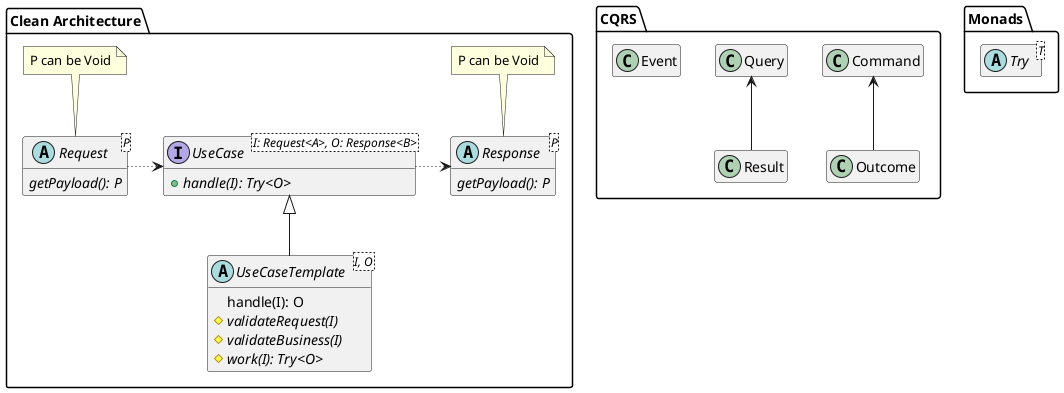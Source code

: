 @startuml clean_arch
hide empty members

package CQRS {
  class Command
  class Query
  class Event
  Command <-- Outcome
  Query <-- Result
}

package "Clean Architecture" {
  abstract class Request<P> {
    {abstract} getPayload(): P
  }
  abstract class Response<P> {
    {abstract} getPayload(): P
  }
  note top of Request : P can be Void
  note top of Response : P can be Void
  interface UseCase<I: Request<A>, O: Response<B>> {
    {abstract} +handle(I): Try<O>
  }
  abstract class UseCaseTemplate<I, O> {
    handle(I): O
    {abstract} #validateRequest(I)
    {abstract} #validateBusiness(I)
    {abstract} #work(I): Try<O>
  }
  ' note bottom of UseCaseTemplate : handle() uses Try pattern
  UseCase <|-- UseCaseTemplate

  Request .[dotted]right.> UseCase
  UseCase .[dotted]right.> Response
}
package Monads {
  abstract class Try<T>
}

@enduml
